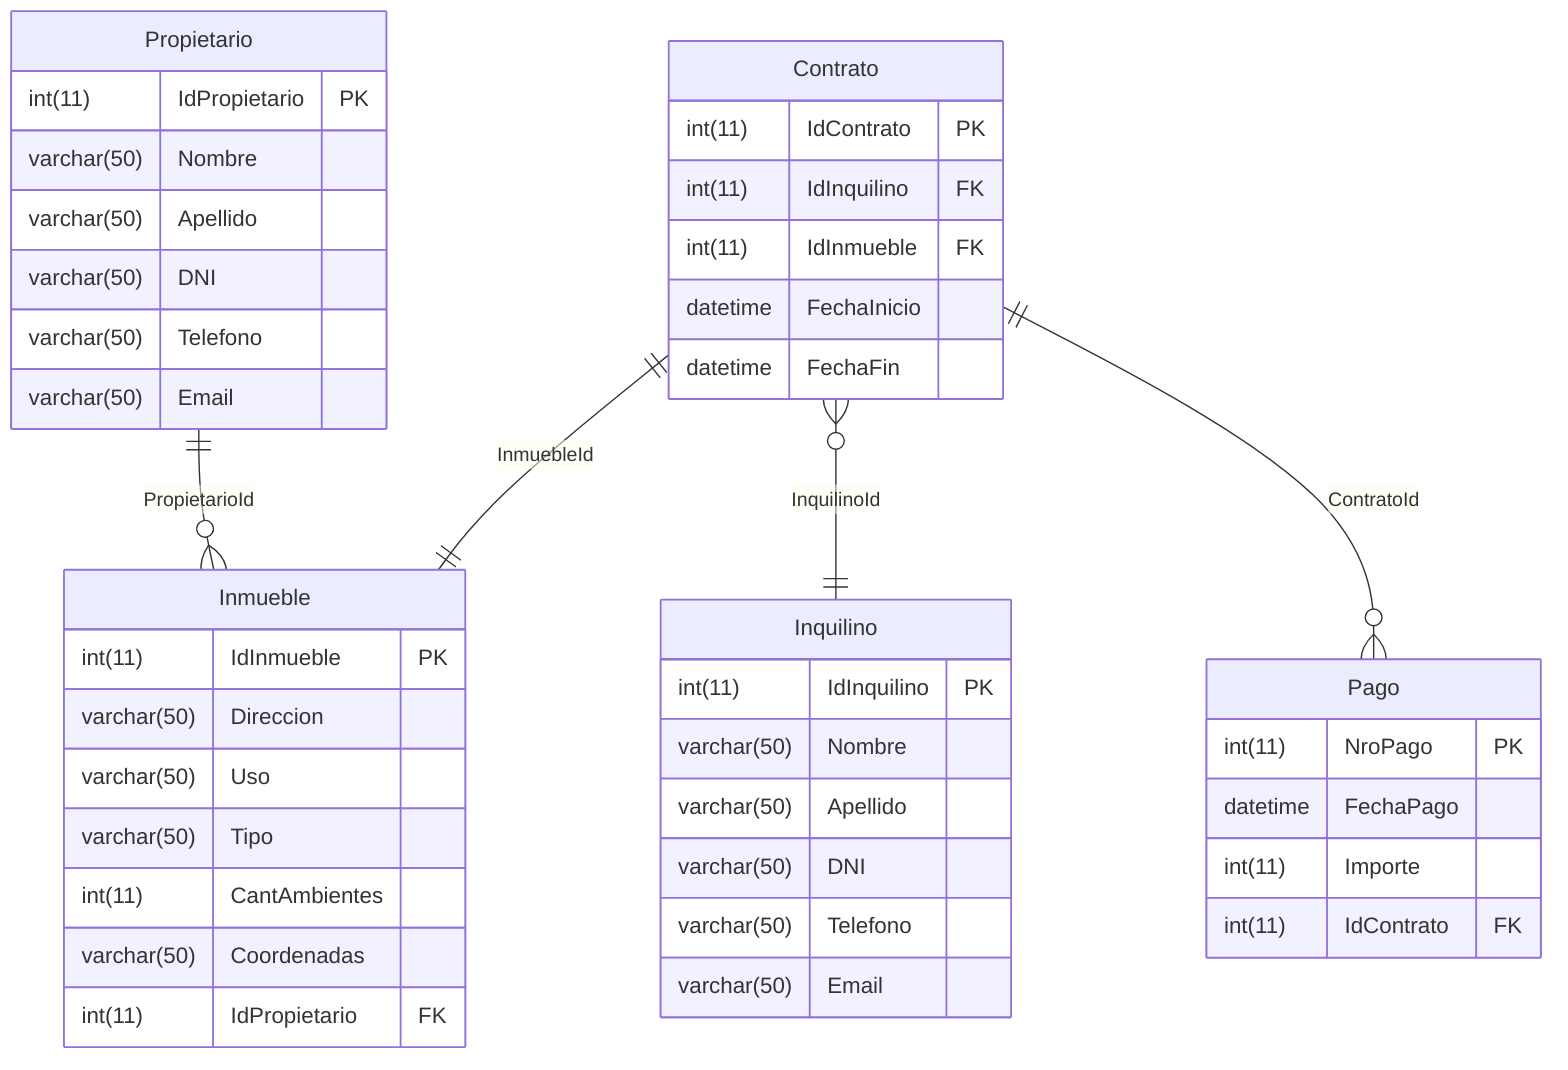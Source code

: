 erDiagram

Propietario{
int(11) IdPropietario PK
varchar(50) Nombre
varchar(50) Apellido
varchar(50) DNI
varchar(50) Telefono
varchar(50) Email
}

Inquilino{
int(11) IdInquilino PK
varchar(50) Nombre
varchar(50) Apellido
varchar(50) DNI
varchar(50) Telefono
varchar(50) Email
}

Inmueble{
int(11) IdInmueble PK
varchar(50) Direccion
varchar(50) Uso
varchar(50) Tipo
int(11) CantAmbientes
varchar(50) Coordenadas
int(11) IdPropietario FK
}

Contrato{
int(11) IdContrato PK
int(11) IdInquilino FK
int(11) IdInmueble FK
datetime FechaInicio
datetime FechaFin
}

Pago{
int(11) NroPago PK
datetime FechaPago
int(11) Importe
int(11) IdContrato FK
}

Propietario ||--o{ Inmueble : PropietarioId
Contrato }o--|| Inquilino : InquilinoId
Contrato ||--|| Inmueble : InmuebleId
Contrato ||--o{ Pago : ContratoId